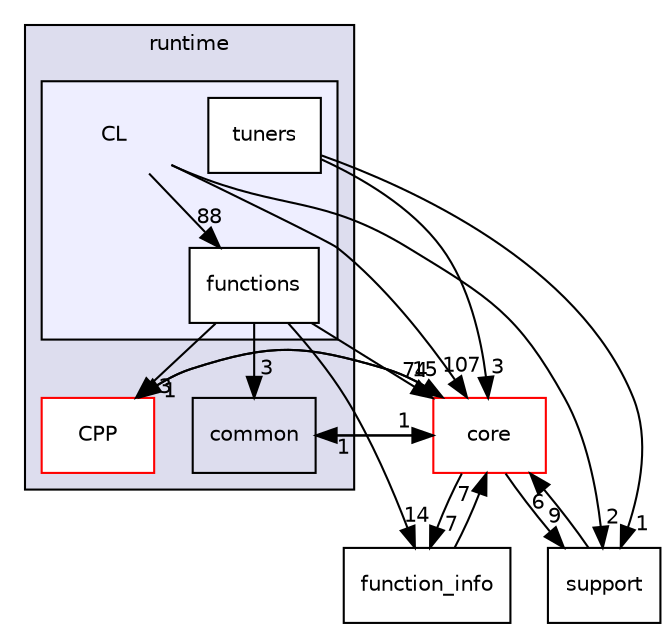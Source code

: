 digraph "arm_compute/runtime/CL" {
  compound=true
  node [ fontsize="10", fontname="Helvetica"];
  edge [ labelfontsize="10", labelfontname="Helvetica"];
  subgraph clusterdir_8bc26130589aa16388b5a02f17abf2c2 {
    graph [ bgcolor="#ddddee", pencolor="black", label="runtime" fontname="Helvetica", fontsize="10", URL="dir_8bc26130589aa16388b5a02f17abf2c2.xhtml"]
  dir_b496024afd63bafbf4e8da80d7d3a81a [shape=box label="CPP" fillcolor="white" style="filled" color="red" URL="dir_b496024afd63bafbf4e8da80d7d3a81a.xhtml"];
  dir_b9621ae687ab229876c54f8c2df20e15 [shape=box label="common" URL="dir_b9621ae687ab229876c54f8c2df20e15.xhtml"];
  subgraph clusterdir_b986aa98f9b6490bb4fc7918500346fb {
    graph [ bgcolor="#eeeeff", pencolor="black", label="" URL="dir_b986aa98f9b6490bb4fc7918500346fb.xhtml"];
    dir_b986aa98f9b6490bb4fc7918500346fb [shape=plaintext label="CL"];
  dir_251c63bc3f70b60acf43edd6d870a3ef [shape=box label="functions" fillcolor="white" style="filled" URL="dir_251c63bc3f70b60acf43edd6d870a3ef.xhtml"];
  dir_50b23570393db6a4ca8647d7d5ff6dbe [shape=box label="tuners" fillcolor="white" style="filled" URL="dir_50b23570393db6a4ca8647d7d5ff6dbe.xhtml"];
  }
  }
  dir_1fb090f0c6070330bfaccc4236d3ca0d [shape=box label="core" fillcolor="white" style="filled" color="red" URL="dir_1fb090f0c6070330bfaccc4236d3ca0d.xhtml"];
  dir_5815af820a9cc9481f1d0990a0d60286 [shape=box label="support" URL="dir_5815af820a9cc9481f1d0990a0d60286.xhtml"];
  dir_c9636d973c877190ddc5121fa1f43c4f [shape=box label="function_info" URL="dir_c9636d973c877190ddc5121fa1f43c4f.xhtml"];
  dir_251c63bc3f70b60acf43edd6d870a3ef->dir_1fb090f0c6070330bfaccc4236d3ca0d [headlabel="74", labeldistance=1.5 headhref="dir_000068_000001.xhtml"];
  dir_251c63bc3f70b60acf43edd6d870a3ef->dir_b496024afd63bafbf4e8da80d7d3a81a [headlabel="3", labeldistance=1.5 headhref="dir_000068_000072.xhtml"];
  dir_251c63bc3f70b60acf43edd6d870a3ef->dir_b9621ae687ab229876c54f8c2df20e15 [headlabel="3", labeldistance=1.5 headhref="dir_000068_000071.xhtml"];
  dir_251c63bc3f70b60acf43edd6d870a3ef->dir_c9636d973c877190ddc5121fa1f43c4f [headlabel="14", labeldistance=1.5 headhref="dir_000068_000061.xhtml"];
  dir_b496024afd63bafbf4e8da80d7d3a81a->dir_1fb090f0c6070330bfaccc4236d3ca0d [headlabel="15", labeldistance=1.5 headhref="dir_000072_000001.xhtml"];
  dir_50b23570393db6a4ca8647d7d5ff6dbe->dir_1fb090f0c6070330bfaccc4236d3ca0d [headlabel="3", labeldistance=1.5 headhref="dir_000070_000001.xhtml"];
  dir_50b23570393db6a4ca8647d7d5ff6dbe->dir_5815af820a9cc9481f1d0990a0d60286 [headlabel="1", labeldistance=1.5 headhref="dir_000070_000031.xhtml"];
  dir_c9636d973c877190ddc5121fa1f43c4f->dir_1fb090f0c6070330bfaccc4236d3ca0d [headlabel="7", labeldistance=1.5 headhref="dir_000061_000001.xhtml"];
  dir_1fb090f0c6070330bfaccc4236d3ca0d->dir_5815af820a9cc9481f1d0990a0d60286 [headlabel="9", labeldistance=1.5 headhref="dir_000001_000031.xhtml"];
  dir_1fb090f0c6070330bfaccc4236d3ca0d->dir_c9636d973c877190ddc5121fa1f43c4f [headlabel="7", labeldistance=1.5 headhref="dir_000001_000061.xhtml"];
  dir_1fb090f0c6070330bfaccc4236d3ca0d->dir_b496024afd63bafbf4e8da80d7d3a81a [headlabel="1", labeldistance=1.5 headhref="dir_000001_000072.xhtml"];
  dir_1fb090f0c6070330bfaccc4236d3ca0d->dir_b9621ae687ab229876c54f8c2df20e15 [headlabel="1", labeldistance=1.5 headhref="dir_000001_000071.xhtml"];
  dir_5815af820a9cc9481f1d0990a0d60286->dir_1fb090f0c6070330bfaccc4236d3ca0d [headlabel="6", labeldistance=1.5 headhref="dir_000031_000001.xhtml"];
  dir_b9621ae687ab229876c54f8c2df20e15->dir_1fb090f0c6070330bfaccc4236d3ca0d [headlabel="1", labeldistance=1.5 headhref="dir_000071_000001.xhtml"];
  dir_b986aa98f9b6490bb4fc7918500346fb->dir_1fb090f0c6070330bfaccc4236d3ca0d [headlabel="107", labeldistance=1.5 headhref="dir_000007_000001.xhtml"];
  dir_b986aa98f9b6490bb4fc7918500346fb->dir_251c63bc3f70b60acf43edd6d870a3ef [headlabel="88", labeldistance=1.5 headhref="dir_000007_000068.xhtml"];
  dir_b986aa98f9b6490bb4fc7918500346fb->dir_5815af820a9cc9481f1d0990a0d60286 [headlabel="2", labeldistance=1.5 headhref="dir_000007_000031.xhtml"];
}
